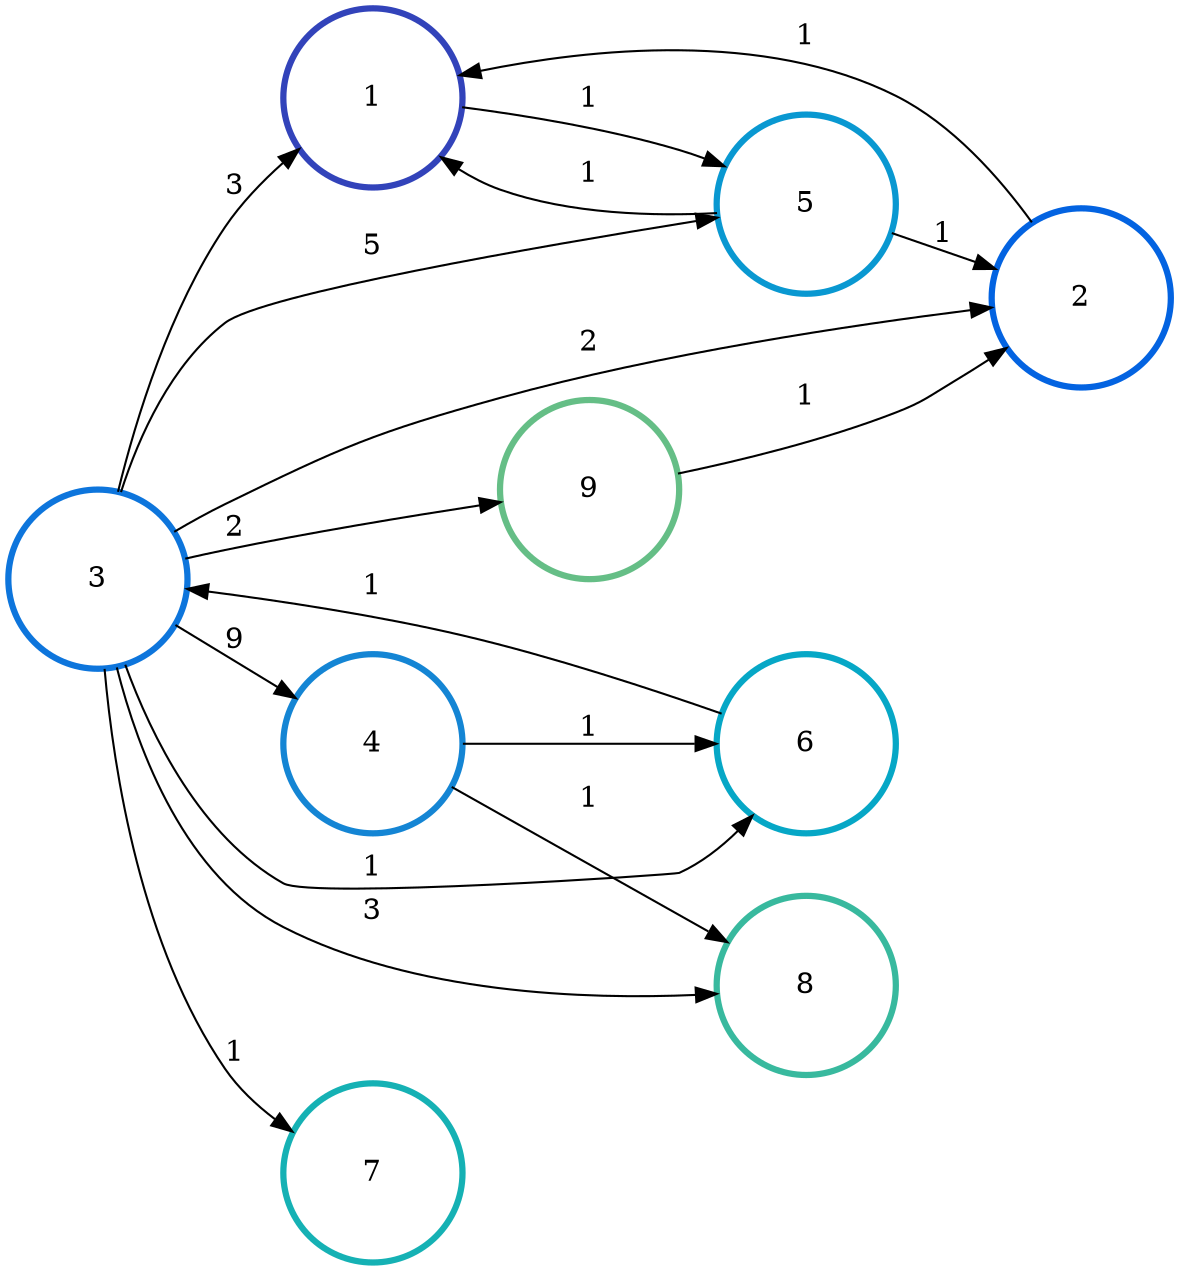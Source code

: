 digraph N {
	overlap="false"
	rankdir="LR"
	0 [label="1",width=1.2,height=1.2,style="",penwidth=3,color="#3243BA"]
	1 [label="2",width=1.2,height=1.2,style="",penwidth=3,color="#0363E1"]
	2 [label="3",width=1.2,height=1.2,style="",penwidth=3,color="#0D75DC"]
	3 [label="4",width=1.2,height=1.2,style="",penwidth=3,color="#1485D4"]
	4 [label="5",width=1.2,height=1.2,style="",penwidth=3,color="#0998D1"]
	5 [label="6",width=1.2,height=1.2,style="",penwidth=3,color="#06A7C6"]
	6 [label="7",width=1.2,height=1.2,style="",penwidth=3,color="#15B1B4"]
	7 [label="8",width=1.2,height=1.2,style="",penwidth=3,color="#38B99E"]
	8 [label="9",width=1.2,height=1.2,style="",penwidth=3,color="#65BE86"]
	0 -> 4 [penwidth=1,color=black,label="1"]
	1 -> 0 [penwidth=1,color=black,label="1"]
	2 -> 0 [penwidth=1,color=black,label="3"]
	2 -> 1 [penwidth=1,color=black,label="2"]
	2 -> 3 [penwidth=1,color=black,label="9"]
	2 -> 4 [penwidth=1,color=black,label="5"]
	2 -> 5 [penwidth=1,color=black,label="1"]
	2 -> 6 [penwidth=1,color=black,label="1"]
	2 -> 7 [penwidth=1,color=black,label="3"]
	2 -> 8 [penwidth=1,color=black,label="2"]
	3 -> 5 [penwidth=1,color=black,label="1"]
	3 -> 7 [penwidth=1,color=black,label="1"]
	4 -> 0 [penwidth=1,color=black,label="1"]
	4 -> 1 [penwidth=1,color=black,label="1"]
	5 -> 2 [penwidth=1,color=black,label="1"]
	8 -> 1 [penwidth=1,color=black,label="1"]
}
